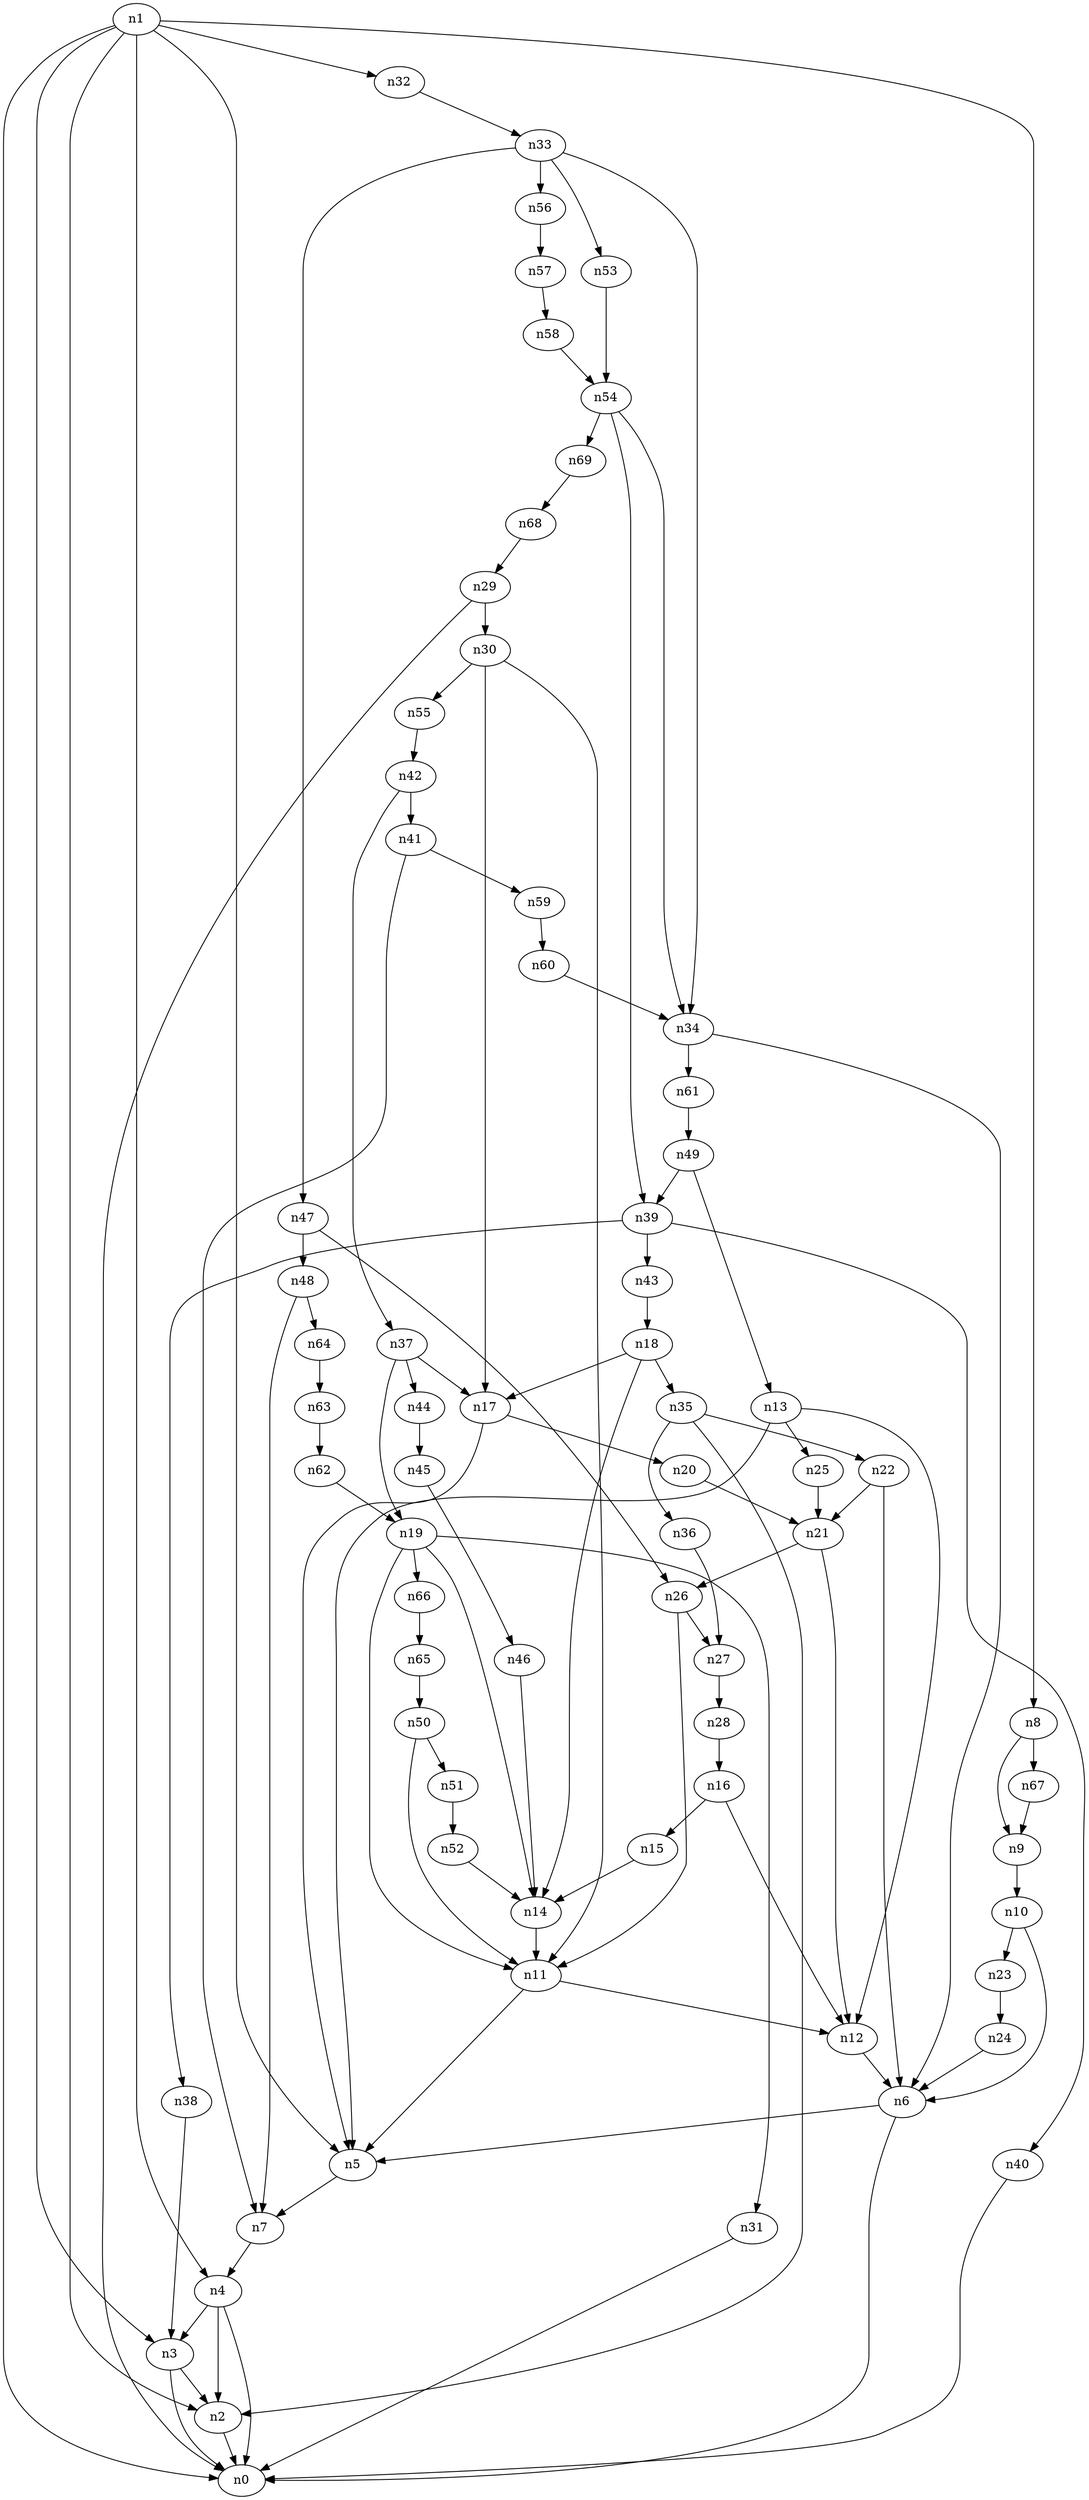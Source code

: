 digraph G {
	n1 -> n0	 [_graphml_id=e0];
	n1 -> n2	 [_graphml_id=e1];
	n1 -> n3	 [_graphml_id=e6];
	n1 -> n4	 [_graphml_id=e9];
	n1 -> n5	 [_graphml_id=e10];
	n1 -> n8	 [_graphml_id=e15];
	n1 -> n32	 [_graphml_id=e53];
	n2 -> n0	 [_graphml_id=e5];
	n3 -> n0	 [_graphml_id=e8];
	n3 -> n2	 [_graphml_id=e2];
	n4 -> n0	 [_graphml_id=e4];
	n4 -> n2	 [_graphml_id=e7];
	n4 -> n3	 [_graphml_id=e3];
	n5 -> n7	 [_graphml_id=e14];
	n6 -> n0	 [_graphml_id=e12];
	n6 -> n5	 [_graphml_id=e11];
	n7 -> n4	 [_graphml_id=e13];
	n8 -> n9	 [_graphml_id=e16];
	n8 -> n67	 [_graphml_id=e110];
	n9 -> n10	 [_graphml_id=e17];
	n10 -> n6	 [_graphml_id=e18];
	n10 -> n23	 [_graphml_id=e37];
	n11 -> n5	 [_graphml_id=e19];
	n11 -> n12	 [_graphml_id=e20];
	n12 -> n6	 [_graphml_id=e21];
	n13 -> n5	 [_graphml_id=e23];
	n13 -> n12	 [_graphml_id=e22];
	n13 -> n25	 [_graphml_id=e41];
	n14 -> n11	 [_graphml_id=e24];
	n15 -> n14	 [_graphml_id=e25];
	n16 -> n12	 [_graphml_id=e27];
	n16 -> n15	 [_graphml_id=e26];
	n17 -> n5	 [_graphml_id=e28];
	n17 -> n20	 [_graphml_id=e33];
	n18 -> n14	 [_graphml_id=e30];
	n18 -> n17	 [_graphml_id=e29];
	n18 -> n35	 [_graphml_id=e71];
	n19 -> n11	 [_graphml_id=e31];
	n19 -> n14	 [_graphml_id=e32];
	n19 -> n31	 [_graphml_id=e51];
	n19 -> n66	 [_graphml_id=e108];
	n20 -> n21	 [_graphml_id=e34];
	n21 -> n12	 [_graphml_id=e42];
	n21 -> n26	 [_graphml_id=e43];
	n22 -> n6	 [_graphml_id=e36];
	n22 -> n21	 [_graphml_id=e35];
	n23 -> n24	 [_graphml_id=e38];
	n24 -> n6	 [_graphml_id=e39];
	n25 -> n21	 [_graphml_id=e40];
	n26 -> n11	 [_graphml_id=e52];
	n26 -> n27	 [_graphml_id=e44];
	n27 -> n28	 [_graphml_id=e45];
	n28 -> n16	 [_graphml_id=e46];
	n29 -> n0	 [_graphml_id=e47];
	n29 -> n30	 [_graphml_id=e48];
	n30 -> n11	 [_graphml_id=e101];
	n30 -> n17	 [_graphml_id=e49];
	n30 -> n55	 [_graphml_id=e90];
	n31 -> n0	 [_graphml_id=e50];
	n32 -> n33	 [_graphml_id=e54];
	n33 -> n34	 [_graphml_id=e55];
	n33 -> n47	 [_graphml_id=e76];
	n33 -> n53	 [_graphml_id=e86];
	n33 -> n56	 [_graphml_id=e92];
	n34 -> n6	 [_graphml_id=e56];
	n34 -> n61	 [_graphml_id=e100];
	n35 -> n2	 [_graphml_id=e91];
	n35 -> n22	 [_graphml_id=e57];
	n35 -> n36	 [_graphml_id=e58];
	n36 -> n27	 [_graphml_id=e59];
	n37 -> n17	 [_graphml_id=e61];
	n37 -> n19	 [_graphml_id=e60];
	n37 -> n44	 [_graphml_id=e72];
	n38 -> n3	 [_graphml_id=e62];
	n39 -> n38	 [_graphml_id=e63];
	n39 -> n40	 [_graphml_id=e64];
	n39 -> n43	 [_graphml_id=e69];
	n40 -> n0	 [_graphml_id=e65];
	n41 -> n7	 [_graphml_id=e66];
	n41 -> n59	 [_graphml_id=e96];
	n42 -> n37	 [_graphml_id=e68];
	n42 -> n41	 [_graphml_id=e67];
	n43 -> n18	 [_graphml_id=e70];
	n44 -> n45	 [_graphml_id=e73];
	n45 -> n46	 [_graphml_id=e74];
	n46 -> n14	 [_graphml_id=e75];
	n47 -> n26	 [_graphml_id=e81];
	n47 -> n48	 [_graphml_id=e77];
	n48 -> n7	 [_graphml_id=e78];
	n48 -> n64	 [_graphml_id=e105];
	n49 -> n13	 [_graphml_id=e79];
	n49 -> n39	 [_graphml_id=e80];
	n50 -> n11	 [_graphml_id=e82];
	n50 -> n51	 [_graphml_id=e83];
	n51 -> n52	 [_graphml_id=e84];
	n52 -> n14	 [_graphml_id=e85];
	n53 -> n54	 [_graphml_id=e87];
	n54 -> n34	 [_graphml_id=e88];
	n54 -> n39	 [_graphml_id=e111];
	n54 -> n69	 [_graphml_id=e114];
	n55 -> n42	 [_graphml_id=e89];
	n56 -> n57	 [_graphml_id=e93];
	n57 -> n58	 [_graphml_id=e94];
	n58 -> n54	 [_graphml_id=e95];
	n59 -> n60	 [_graphml_id=e97];
	n60 -> n34	 [_graphml_id=e98];
	n61 -> n49	 [_graphml_id=e99];
	n62 -> n19	 [_graphml_id=e102];
	n63 -> n62	 [_graphml_id=e103];
	n64 -> n63	 [_graphml_id=e104];
	n65 -> n50	 [_graphml_id=e106];
	n66 -> n65	 [_graphml_id=e107];
	n67 -> n9	 [_graphml_id=e109];
	n68 -> n29	 [_graphml_id=e112];
	n69 -> n68	 [_graphml_id=e113];
}
